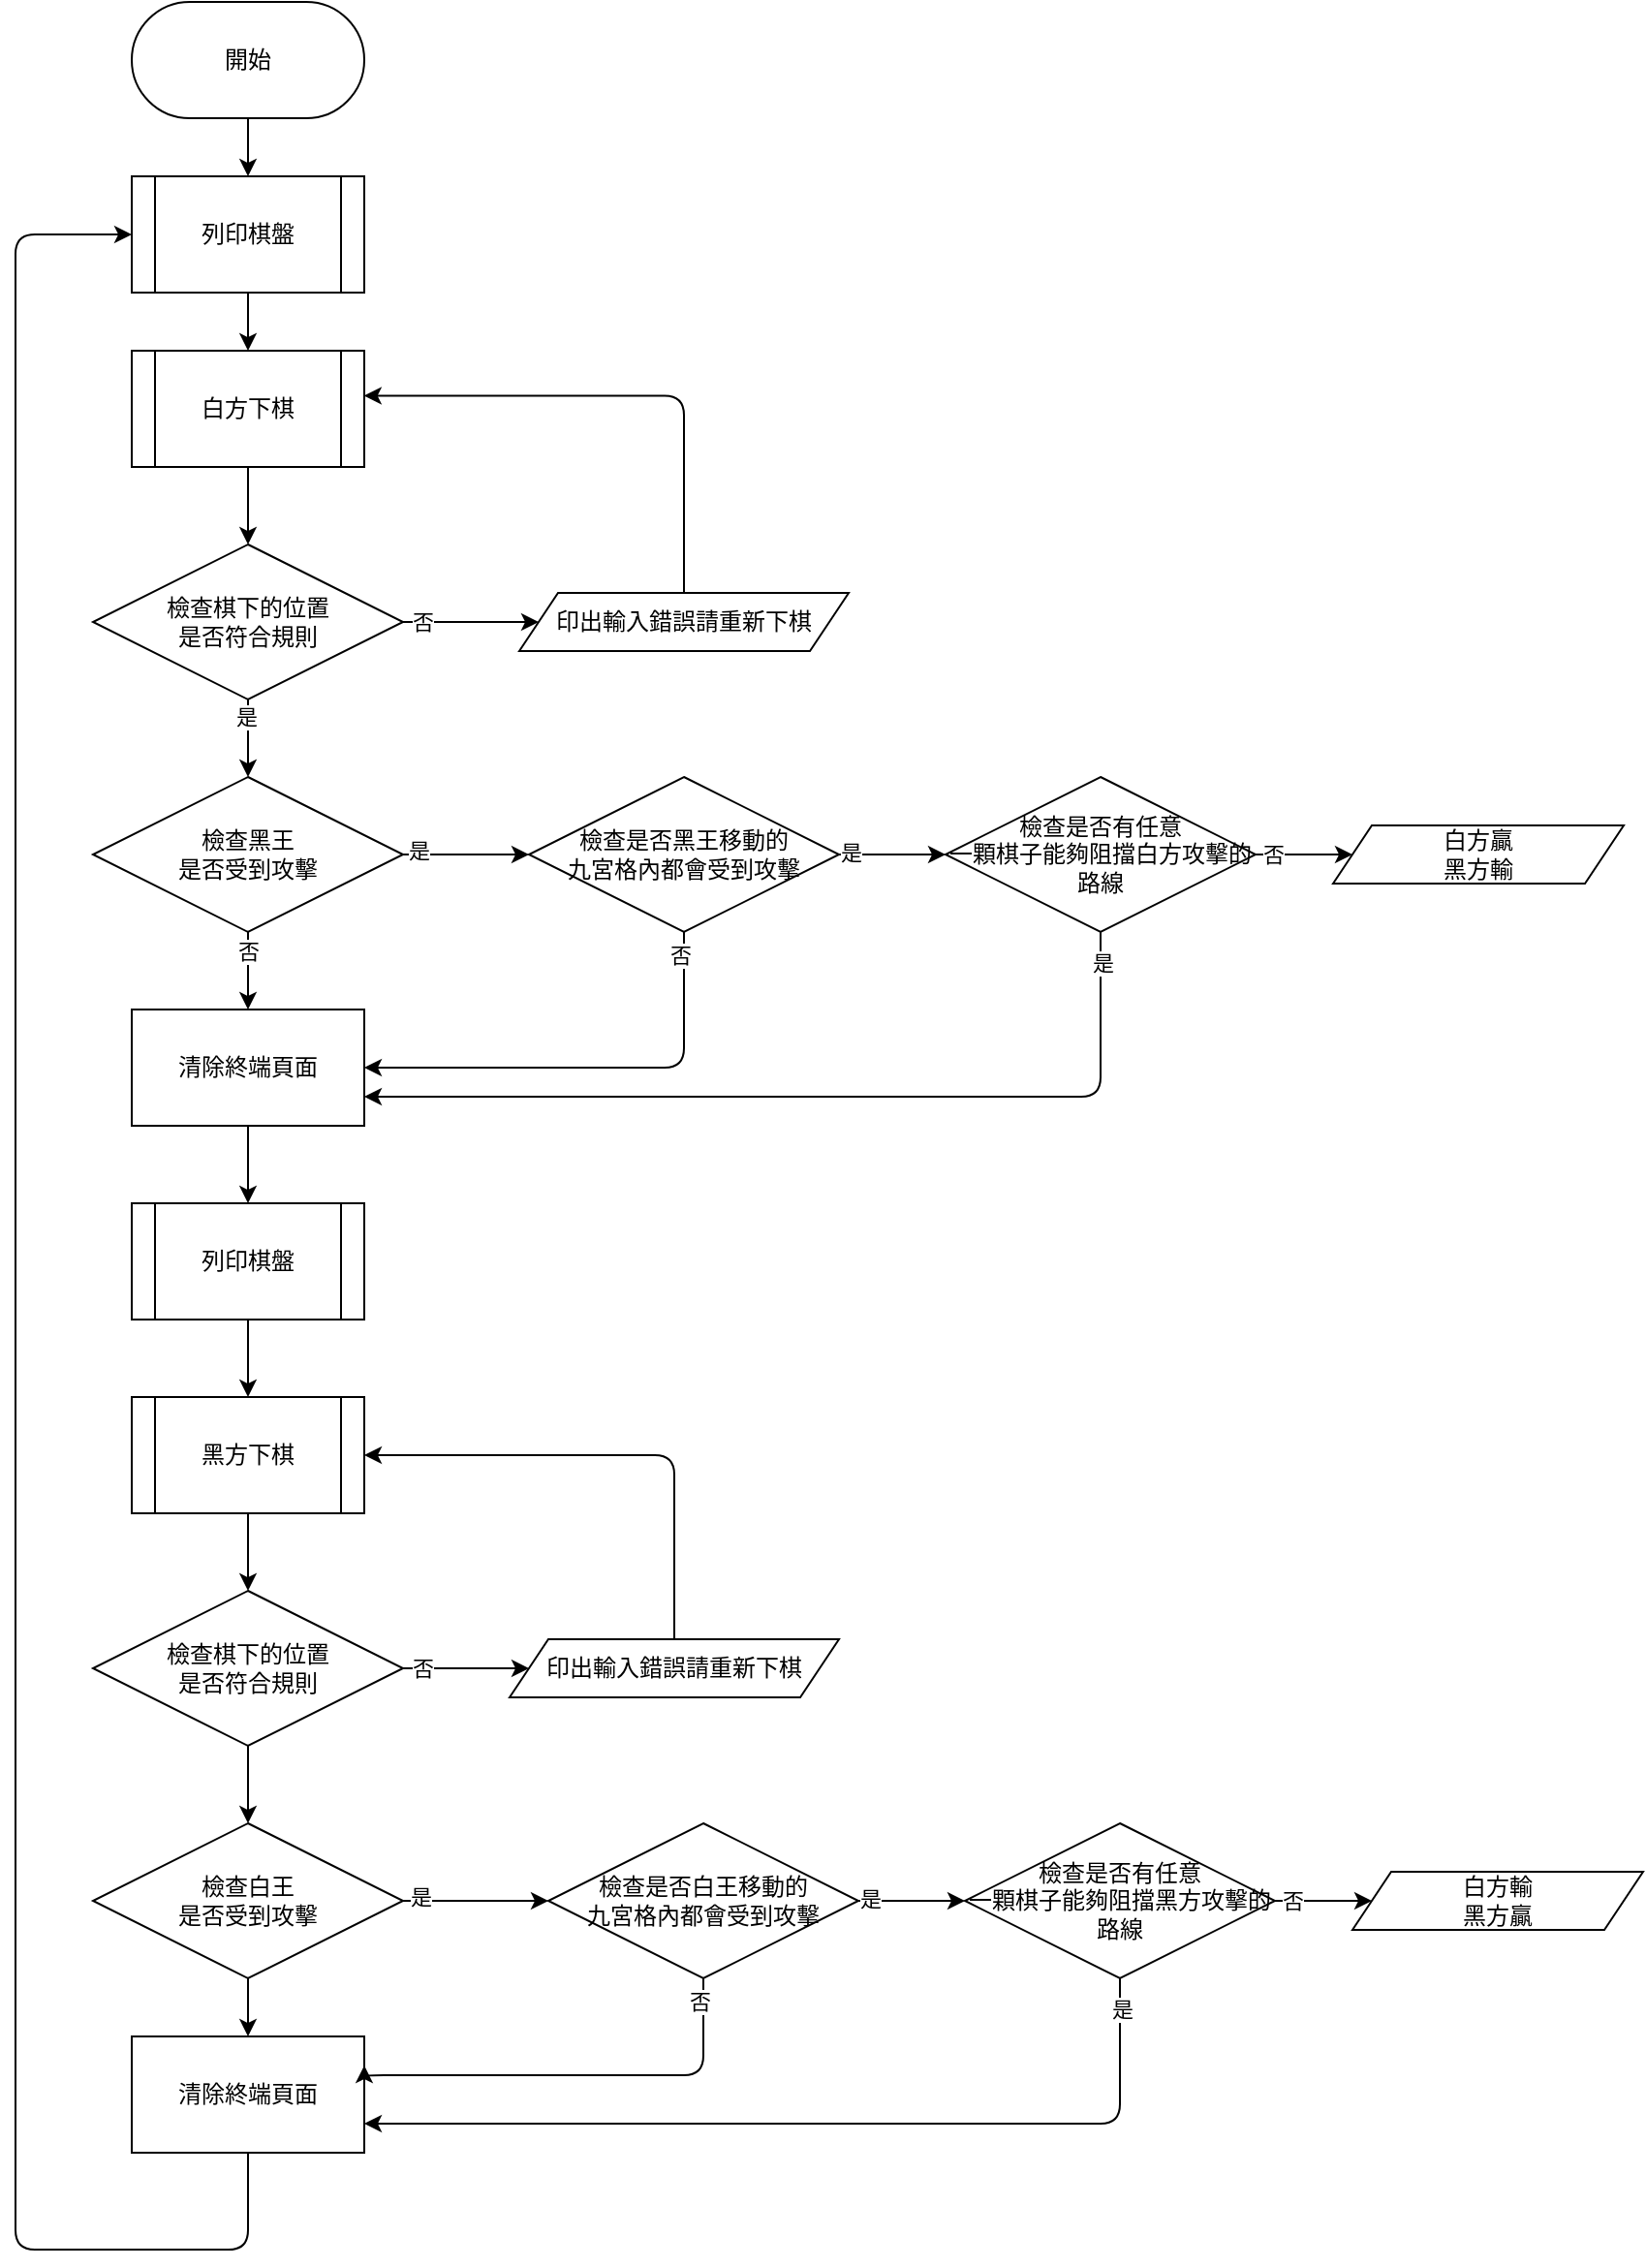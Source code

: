 <mxfile>
    <diagram id="idbbsViPkR7pHPapeVsx" name="Page-1">
        <mxGraphModel dx="1822" dy="885" grid="1" gridSize="10" guides="1" tooltips="1" connect="1" arrows="1" fold="1" page="1" pageScale="1" pageWidth="850" pageHeight="1100" math="0" shadow="0">
            <root>
                <mxCell id="0"/>
                <mxCell id="1" parent="0"/>
                <mxCell id="7" value="" style="edgeStyle=none;html=1;" parent="1" source="3" target="6" edge="1">
                    <mxGeometry relative="1" as="geometry"/>
                </mxCell>
                <mxCell id="3" value="開始" style="rounded=1;whiteSpace=wrap;html=1;arcSize=50;" parent="1" vertex="1">
                    <mxGeometry x="100" y="30" width="120" height="60" as="geometry"/>
                </mxCell>
                <mxCell id="9" value="" style="edgeStyle=none;html=1;" parent="1" source="6" target="8" edge="1">
                    <mxGeometry relative="1" as="geometry"/>
                </mxCell>
                <mxCell id="6" value="列印棋盤" style="shape=process;whiteSpace=wrap;html=1;backgroundOutline=1;" parent="1" vertex="1">
                    <mxGeometry x="100" y="120" width="120" height="60" as="geometry"/>
                </mxCell>
                <mxCell id="21" value="" style="edgeStyle=none;html=1;" parent="1" source="8" target="20" edge="1">
                    <mxGeometry relative="1" as="geometry"/>
                </mxCell>
                <mxCell id="8" value="白方下棋" style="shape=process;whiteSpace=wrap;html=1;backgroundOutline=1;" parent="1" vertex="1">
                    <mxGeometry x="100" y="210" width="120" height="60" as="geometry"/>
                </mxCell>
                <mxCell id="55" value="" style="edgeStyle=orthogonalEdgeStyle;html=1;" edge="1" parent="1" source="11" target="54">
                    <mxGeometry relative="1" as="geometry"/>
                </mxCell>
                <mxCell id="11" value="清除終端頁面" style="rounded=0;whiteSpace=wrap;html=1;" parent="1" vertex="1">
                    <mxGeometry x="100" y="550" width="120" height="60" as="geometry"/>
                </mxCell>
                <mxCell id="27" value="" style="edgeStyle=none;html=1;" parent="1" source="13" target="26" edge="1">
                    <mxGeometry relative="1" as="geometry"/>
                </mxCell>
                <mxCell id="13" value="黑方下棋" style="shape=process;whiteSpace=wrap;html=1;backgroundOutline=1;" parent="1" vertex="1">
                    <mxGeometry x="100" y="750" width="120" height="60" as="geometry"/>
                </mxCell>
                <mxCell id="19" value="" style="edgeStyle=none;html=1;" parent="1" target="11" edge="1">
                    <mxGeometry relative="1" as="geometry">
                        <mxPoint x="160" y="500" as="sourcePoint"/>
                    </mxGeometry>
                </mxCell>
                <mxCell id="25" value="否" style="edgeLabel;html=1;align=center;verticalAlign=middle;resizable=0;points=[];" parent="19" vertex="1" connectable="0">
                    <mxGeometry x="-0.291" relative="1" as="geometry">
                        <mxPoint y="2" as="offset"/>
                    </mxGeometry>
                </mxCell>
                <mxCell id="23" value="" style="edgeStyle=none;html=1;" parent="1" source="20" target="22" edge="1">
                    <mxGeometry relative="1" as="geometry"/>
                </mxCell>
                <mxCell id="24" value="是" style="edgeLabel;html=1;align=center;verticalAlign=middle;resizable=0;points=[];" parent="23" vertex="1" connectable="0">
                    <mxGeometry x="-0.557" y="-1" relative="1" as="geometry">
                        <mxPoint as="offset"/>
                    </mxGeometry>
                </mxCell>
                <mxCell id="36" value="" style="edgeStyle=none;rounded=1;html=1;shadow=0;strokeColor=default;" parent="1" source="20" target="35" edge="1">
                    <mxGeometry relative="1" as="geometry"/>
                </mxCell>
                <mxCell id="38" value="否" style="edgeLabel;html=1;align=center;verticalAlign=middle;resizable=0;points=[];" parent="36" vertex="1" connectable="0">
                    <mxGeometry x="-0.798" y="1" relative="1" as="geometry">
                        <mxPoint x="3" y="1" as="offset"/>
                    </mxGeometry>
                </mxCell>
                <mxCell id="20" value="檢查棋下的位置&lt;br&gt;是否符合規則" style="rhombus;whiteSpace=wrap;html=1;" parent="1" vertex="1">
                    <mxGeometry x="80" y="310" width="160" height="80" as="geometry"/>
                </mxCell>
                <mxCell id="60" value="" style="edgeStyle=orthogonalEdgeStyle;html=1;" edge="1" parent="1" source="22" target="59">
                    <mxGeometry relative="1" as="geometry"/>
                </mxCell>
                <mxCell id="66" value="是" style="edgeLabel;html=1;align=center;verticalAlign=middle;resizable=0;points=[];" vertex="1" connectable="0" parent="60">
                    <mxGeometry x="-0.764" y="2" relative="1" as="geometry">
                        <mxPoint as="offset"/>
                    </mxGeometry>
                </mxCell>
                <mxCell id="22" value="檢查黑王&lt;br&gt;是否受到攻擊" style="rhombus;whiteSpace=wrap;html=1;" parent="1" vertex="1">
                    <mxGeometry x="80" y="430" width="160" height="80" as="geometry"/>
                </mxCell>
                <mxCell id="29" value="" style="edgeStyle=none;html=1;" parent="1" source="26" target="28" edge="1">
                    <mxGeometry relative="1" as="geometry"/>
                </mxCell>
                <mxCell id="26" value="檢查棋下的位置&lt;br&gt;是否符合規則" style="rhombus;whiteSpace=wrap;html=1;" parent="1" vertex="1">
                    <mxGeometry x="80" y="850" width="160" height="80" as="geometry"/>
                </mxCell>
                <mxCell id="31" value="" style="edgeStyle=none;html=1;" parent="1" source="28" target="30" edge="1">
                    <mxGeometry relative="1" as="geometry"/>
                </mxCell>
                <mxCell id="28" value="檢查白王&lt;br&gt;是否受到攻擊" style="rhombus;whiteSpace=wrap;html=1;" parent="1" vertex="1">
                    <mxGeometry x="80" y="970" width="160" height="80" as="geometry"/>
                </mxCell>
                <mxCell id="48" style="edgeStyle=orthogonalEdgeStyle;html=1;exitX=0.5;exitY=1;exitDx=0;exitDy=0;entryX=0;entryY=0.5;entryDx=0;entryDy=0;" edge="1" parent="1" source="30" target="6">
                    <mxGeometry relative="1" as="geometry">
                        <Array as="points">
                            <mxPoint x="160" y="1190"/>
                            <mxPoint x="40" y="1190"/>
                            <mxPoint x="40" y="150"/>
                        </Array>
                    </mxGeometry>
                </mxCell>
                <mxCell id="30" value="清除終端頁面" style="whiteSpace=wrap;html=1;" parent="1" vertex="1">
                    <mxGeometry x="100" y="1080" width="120" height="60" as="geometry"/>
                </mxCell>
                <mxCell id="37" style="edgeStyle=orthogonalEdgeStyle;rounded=1;html=1;exitX=0.5;exitY=0;exitDx=0;exitDy=0;shadow=0;strokeColor=default;entryX=0.999;entryY=0.387;entryDx=0;entryDy=0;entryPerimeter=0;" parent="1" source="35" target="8" edge="1">
                    <mxGeometry relative="1" as="geometry">
                        <mxPoint x="230.0" y="240" as="targetPoint"/>
                    </mxGeometry>
                </mxCell>
                <mxCell id="35" value="印出輸入錯誤請重新下棋" style="shape=parallelogram;perimeter=parallelogramPerimeter;whiteSpace=wrap;html=1;fixedSize=1;" parent="1" vertex="1">
                    <mxGeometry x="300" y="335" width="170" height="30" as="geometry"/>
                </mxCell>
                <mxCell id="56" value="" style="edgeStyle=orthogonalEdgeStyle;html=1;" edge="1" parent="1" source="54" target="13">
                    <mxGeometry relative="1" as="geometry"/>
                </mxCell>
                <mxCell id="54" value="列印棋盤" style="shape=process;whiteSpace=wrap;html=1;backgroundOutline=1;" vertex="1" parent="1">
                    <mxGeometry x="100" y="650" width="120" height="60" as="geometry"/>
                </mxCell>
                <mxCell id="61" style="edgeStyle=orthogonalEdgeStyle;html=1;exitX=0.5;exitY=1;exitDx=0;exitDy=0;entryX=1;entryY=0.5;entryDx=0;entryDy=0;" edge="1" parent="1" source="59" target="11">
                    <mxGeometry relative="1" as="geometry">
                        <Array as="points">
                            <mxPoint x="385" y="580"/>
                        </Array>
                    </mxGeometry>
                </mxCell>
                <mxCell id="62" value="否" style="edgeLabel;html=1;align=center;verticalAlign=middle;resizable=0;points=[];" vertex="1" connectable="0" parent="61">
                    <mxGeometry x="-0.9" y="-2" relative="1" as="geometry">
                        <mxPoint as="offset"/>
                    </mxGeometry>
                </mxCell>
                <mxCell id="64" value="" style="edgeStyle=orthogonalEdgeStyle;html=1;" edge="1" parent="1" source="59" target="63">
                    <mxGeometry relative="1" as="geometry"/>
                </mxCell>
                <mxCell id="65" value="是" style="edgeLabel;html=1;align=center;verticalAlign=middle;resizable=0;points=[];" vertex="1" connectable="0" parent="64">
                    <mxGeometry x="-0.782" y="1" relative="1" as="geometry">
                        <mxPoint as="offset"/>
                    </mxGeometry>
                </mxCell>
                <mxCell id="59" value="檢查是否黑王移動的&lt;br&gt;九宮格內都會受到攻擊" style="rhombus;whiteSpace=wrap;html=1;" vertex="1" parent="1">
                    <mxGeometry x="305" y="430" width="160" height="80" as="geometry"/>
                </mxCell>
                <mxCell id="67" style="edgeStyle=orthogonalEdgeStyle;html=1;exitX=0.5;exitY=1;exitDx=0;exitDy=0;entryX=1;entryY=0.75;entryDx=0;entryDy=0;" edge="1" parent="1" source="63" target="11">
                    <mxGeometry relative="1" as="geometry"/>
                </mxCell>
                <mxCell id="68" value="是" style="edgeLabel;html=1;align=center;verticalAlign=middle;resizable=0;points=[];" vertex="1" connectable="0" parent="67">
                    <mxGeometry x="-0.934" y="1" relative="1" as="geometry">
                        <mxPoint as="offset"/>
                    </mxGeometry>
                </mxCell>
                <mxCell id="70" value="" style="edgeStyle=orthogonalEdgeStyle;html=1;" edge="1" parent="1" source="63" target="69">
                    <mxGeometry relative="1" as="geometry"/>
                </mxCell>
                <mxCell id="71" value="否" style="edgeLabel;html=1;align=center;verticalAlign=middle;resizable=0;points=[];" vertex="1" connectable="0" parent="70">
                    <mxGeometry x="-0.649" y="-1" relative="1" as="geometry">
                        <mxPoint y="-1" as="offset"/>
                    </mxGeometry>
                </mxCell>
                <mxCell id="63" value="檢查是否有任意&lt;br&gt;一顆棋子能夠阻擋白方攻擊的路線" style="rhombus;whiteSpace=wrap;html=1;" vertex="1" parent="1">
                    <mxGeometry x="520" y="430" width="160" height="80" as="geometry"/>
                </mxCell>
                <mxCell id="69" value="白方贏&lt;br&gt;黑方輸" style="shape=parallelogram;perimeter=parallelogramPerimeter;whiteSpace=wrap;html=1;fixedSize=1;" vertex="1" parent="1">
                    <mxGeometry x="720" y="455" width="150" height="30" as="geometry"/>
                </mxCell>
                <mxCell id="72" value="" style="edgeStyle=orthogonalEdgeStyle;rounded=1;html=1;shadow=0;strokeColor=default;exitX=1;exitY=0.5;exitDx=0;exitDy=0;" edge="1" parent="1" target="75" source="26">
                    <mxGeometry relative="1" as="geometry">
                        <mxPoint x="260.12" y="896.78" as="sourcePoint"/>
                    </mxGeometry>
                </mxCell>
                <mxCell id="73" value="否" style="edgeLabel;html=1;align=center;verticalAlign=middle;resizable=0;points=[];" vertex="1" connectable="0" parent="72">
                    <mxGeometry x="-0.798" y="1" relative="1" as="geometry">
                        <mxPoint x="3" y="1" as="offset"/>
                    </mxGeometry>
                </mxCell>
                <mxCell id="74" style="edgeStyle=orthogonalEdgeStyle;rounded=1;html=1;exitX=0.5;exitY=0;exitDx=0;exitDy=0;shadow=0;strokeColor=default;entryX=1;entryY=0.5;entryDx=0;entryDy=0;" edge="1" parent="1" source="75" target="13">
                    <mxGeometry relative="1" as="geometry">
                        <mxPoint x="240.0" y="780" as="targetPoint"/>
                    </mxGeometry>
                </mxCell>
                <mxCell id="75" value="印出輸入錯誤請重新下棋" style="shape=parallelogram;perimeter=parallelogramPerimeter;whiteSpace=wrap;html=1;fixedSize=1;" vertex="1" parent="1">
                    <mxGeometry x="295" y="875" width="170" height="30" as="geometry"/>
                </mxCell>
                <mxCell id="76" value="" style="edgeStyle=orthogonalEdgeStyle;html=1;exitX=1;exitY=0.5;exitDx=0;exitDy=0;" edge="1" parent="1" target="82" source="28">
                    <mxGeometry relative="1" as="geometry">
                        <mxPoint x="240" y="1000" as="sourcePoint"/>
                    </mxGeometry>
                </mxCell>
                <mxCell id="77" value="是" style="edgeLabel;html=1;align=center;verticalAlign=middle;resizable=0;points=[];" vertex="1" connectable="0" parent="76">
                    <mxGeometry x="-0.764" y="2" relative="1" as="geometry">
                        <mxPoint as="offset"/>
                    </mxGeometry>
                </mxCell>
                <mxCell id="78" style="edgeStyle=orthogonalEdgeStyle;html=1;exitX=0.5;exitY=1;exitDx=0;exitDy=0;entryX=1;entryY=0.25;entryDx=0;entryDy=0;" edge="1" parent="1" source="82" target="30">
                    <mxGeometry relative="1" as="geometry">
                        <mxPoint x="230.0" y="1125" as="targetPoint"/>
                        <Array as="points">
                            <mxPoint x="395" y="1100"/>
                            <mxPoint x="220" y="1100"/>
                        </Array>
                    </mxGeometry>
                </mxCell>
                <mxCell id="79" value="否" style="edgeLabel;html=1;align=center;verticalAlign=middle;resizable=0;points=[];" vertex="1" connectable="0" parent="78">
                    <mxGeometry x="-0.9" y="-2" relative="1" as="geometry">
                        <mxPoint as="offset"/>
                    </mxGeometry>
                </mxCell>
                <mxCell id="80" value="" style="edgeStyle=orthogonalEdgeStyle;html=1;" edge="1" parent="1" source="82" target="87">
                    <mxGeometry relative="1" as="geometry"/>
                </mxCell>
                <mxCell id="81" value="是" style="edgeLabel;html=1;align=center;verticalAlign=middle;resizable=0;points=[];" vertex="1" connectable="0" parent="80">
                    <mxGeometry x="-0.782" y="1" relative="1" as="geometry">
                        <mxPoint as="offset"/>
                    </mxGeometry>
                </mxCell>
                <mxCell id="82" value="檢查是否白王移動的&lt;br&gt;九宮格內都會受到攻擊" style="rhombus;whiteSpace=wrap;html=1;" vertex="1" parent="1">
                    <mxGeometry x="315" y="970" width="160" height="80" as="geometry"/>
                </mxCell>
                <mxCell id="83" style="edgeStyle=orthogonalEdgeStyle;html=1;exitX=0.5;exitY=1;exitDx=0;exitDy=0;entryX=1;entryY=0.75;entryDx=0;entryDy=0;" edge="1" parent="1" source="87" target="30">
                    <mxGeometry relative="1" as="geometry">
                        <mxPoint x="200" y="1210" as="targetPoint"/>
                        <Array as="points">
                            <mxPoint x="610" y="1125"/>
                        </Array>
                    </mxGeometry>
                </mxCell>
                <mxCell id="84" value="是" style="edgeLabel;html=1;align=center;verticalAlign=middle;resizable=0;points=[];" vertex="1" connectable="0" parent="83">
                    <mxGeometry x="-0.934" y="1" relative="1" as="geometry">
                        <mxPoint as="offset"/>
                    </mxGeometry>
                </mxCell>
                <mxCell id="85" value="" style="edgeStyle=orthogonalEdgeStyle;html=1;" edge="1" parent="1" source="87" target="88">
                    <mxGeometry relative="1" as="geometry"/>
                </mxCell>
                <mxCell id="86" value="否" style="edgeLabel;html=1;align=center;verticalAlign=middle;resizable=0;points=[];" vertex="1" connectable="0" parent="85">
                    <mxGeometry x="-0.649" y="-1" relative="1" as="geometry">
                        <mxPoint y="-1" as="offset"/>
                    </mxGeometry>
                </mxCell>
                <mxCell id="87" value="檢查是否有任意&lt;br&gt;一顆棋子能夠阻擋黑方攻擊的路線" style="rhombus;whiteSpace=wrap;html=1;" vertex="1" parent="1">
                    <mxGeometry x="530" y="970" width="160" height="80" as="geometry"/>
                </mxCell>
                <mxCell id="88" value="白方輸&lt;br&gt;黑方贏" style="shape=parallelogram;perimeter=parallelogramPerimeter;whiteSpace=wrap;html=1;fixedSize=1;" vertex="1" parent="1">
                    <mxGeometry x="730" y="995" width="150" height="30" as="geometry"/>
                </mxCell>
            </root>
        </mxGraphModel>
    </diagram>
</mxfile>